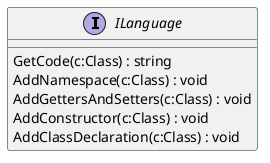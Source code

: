 @startuml
interface ILanguage {
    GetCode(c:Class) : string
    AddNamespace(c:Class) : void
    AddGettersAndSetters(c:Class) : void
    AddConstructor(c:Class) : void
    AddClassDeclaration(c:Class) : void
}
@enduml
